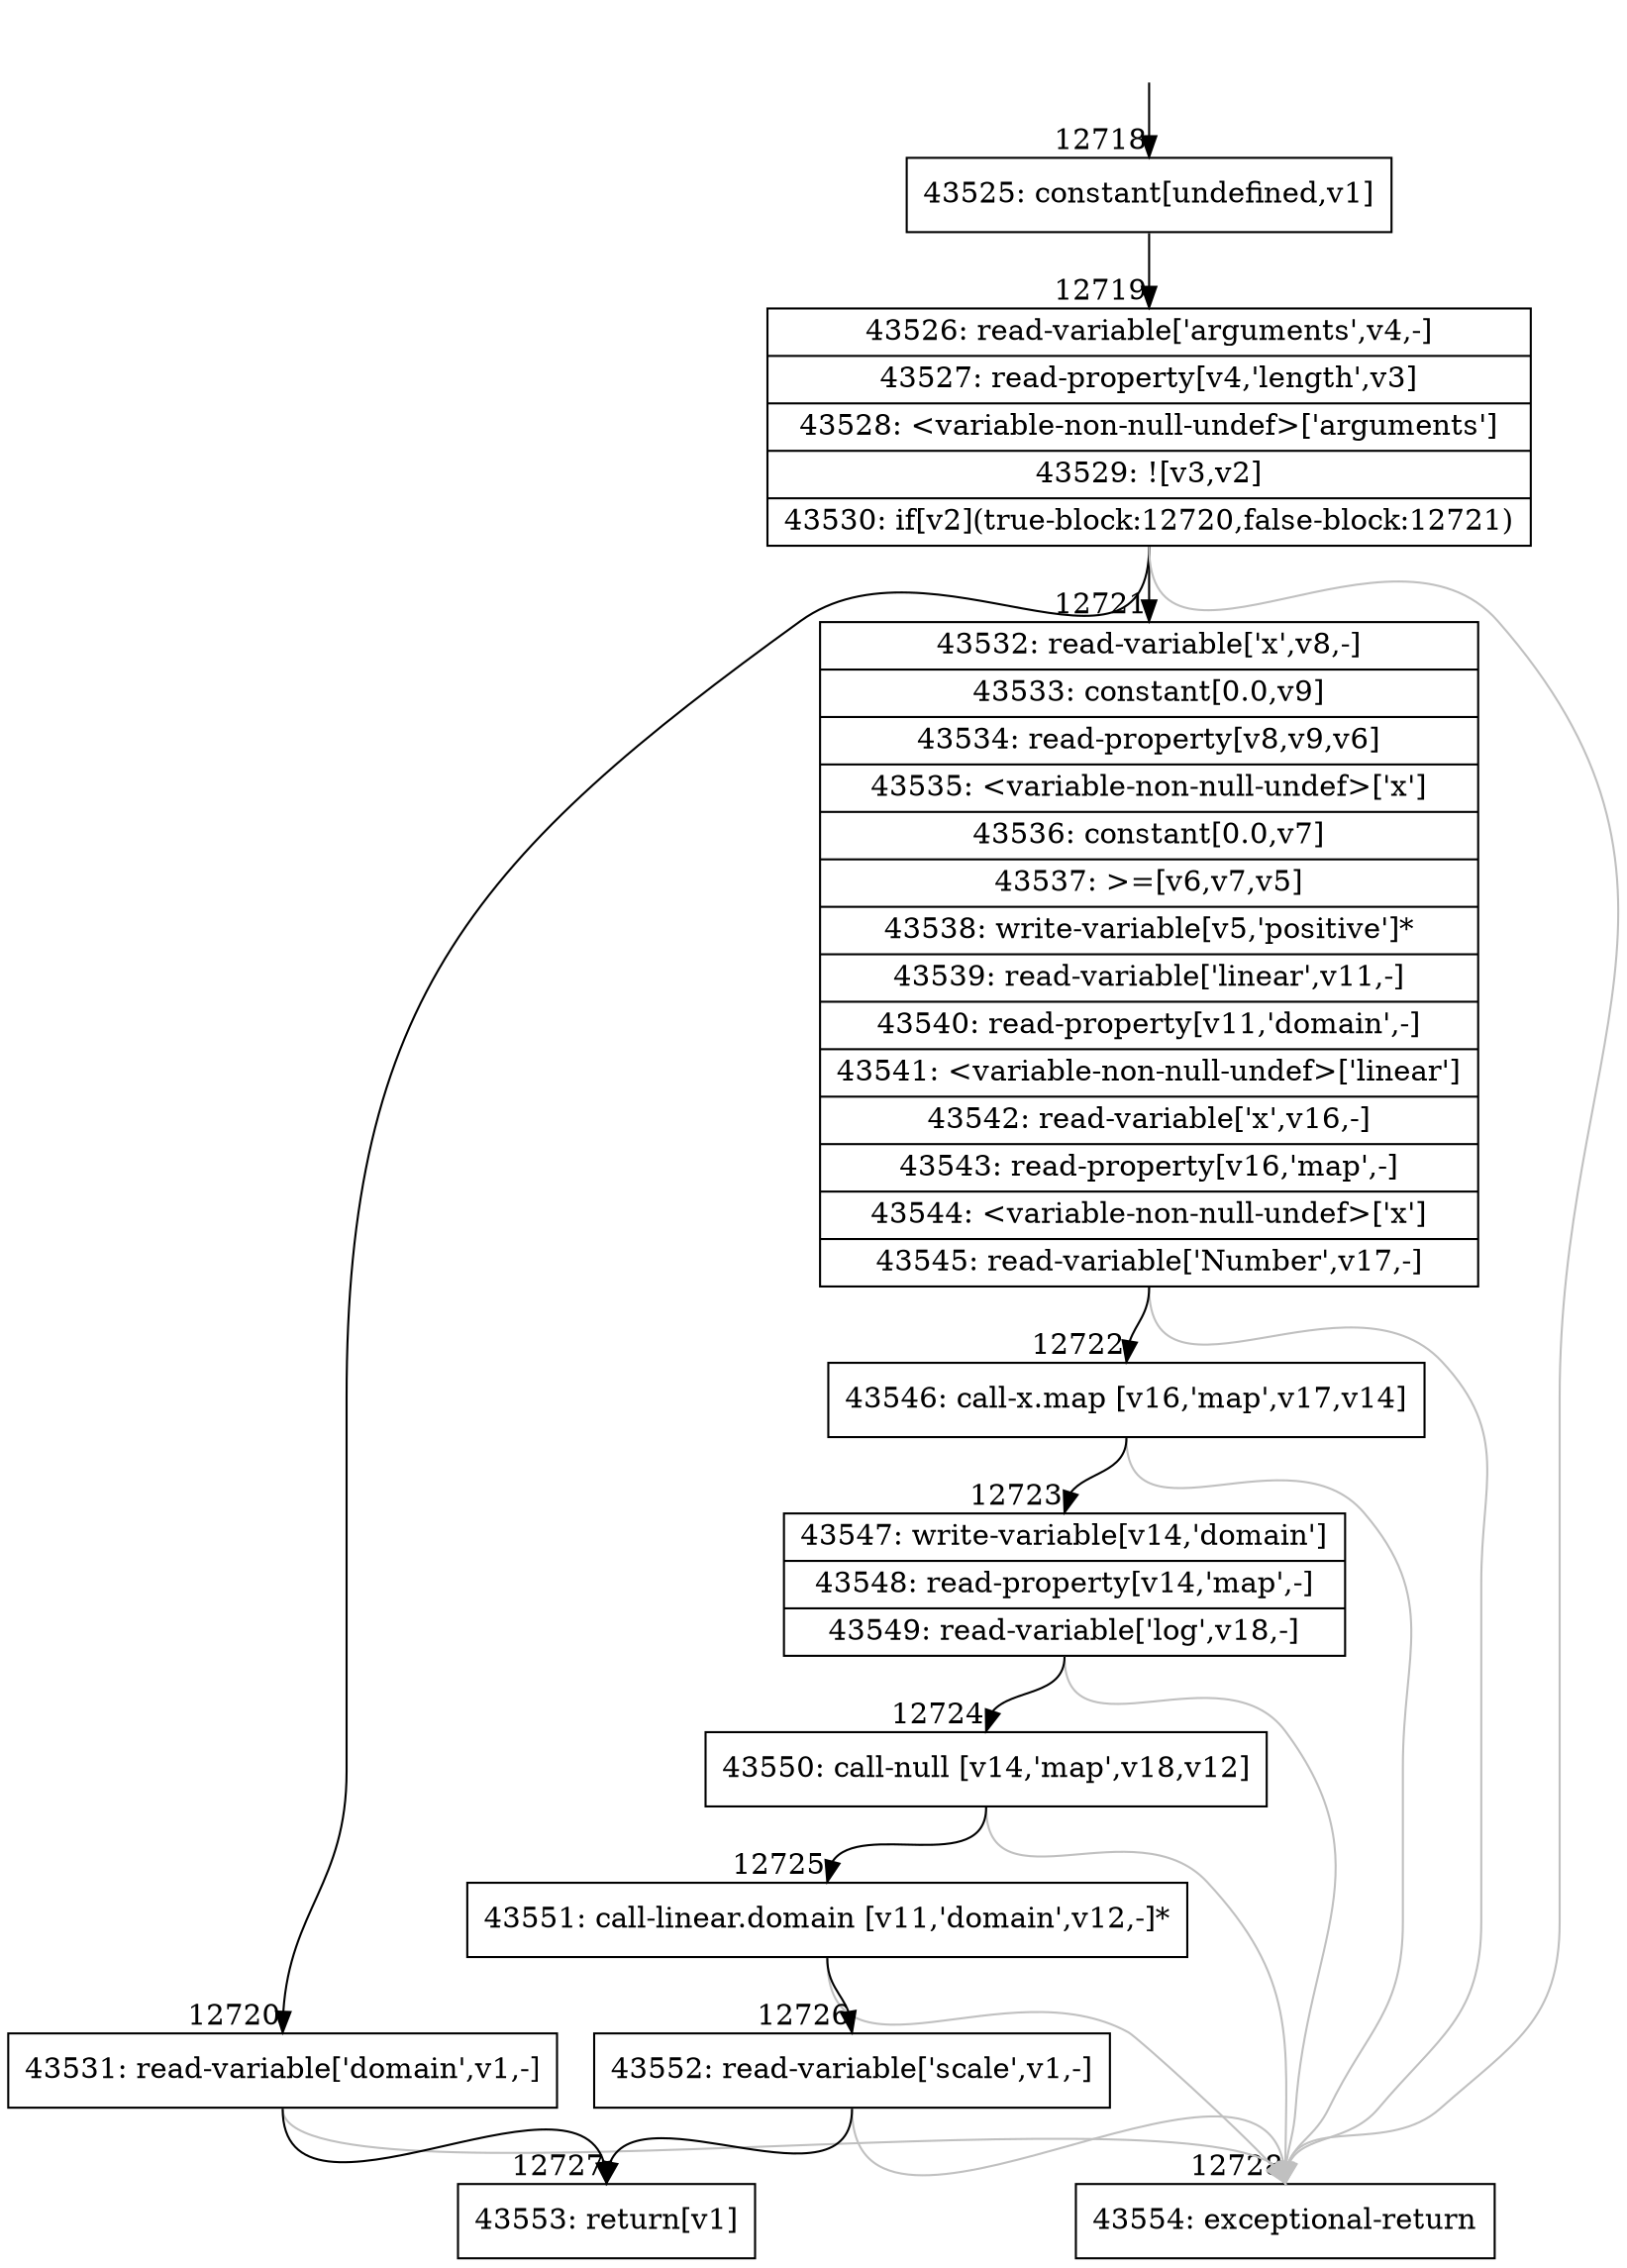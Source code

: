 digraph {
rankdir="TD"
BB_entry1178[shape=none,label=""];
BB_entry1178 -> BB12718 [tailport=s, headport=n, headlabel="    12718"]
BB12718 [shape=record label="{43525: constant[undefined,v1]}" ] 
BB12718 -> BB12719 [tailport=s, headport=n, headlabel="      12719"]
BB12719 [shape=record label="{43526: read-variable['arguments',v4,-]|43527: read-property[v4,'length',v3]|43528: \<variable-non-null-undef\>['arguments']|43529: ![v3,v2]|43530: if[v2](true-block:12720,false-block:12721)}" ] 
BB12719 -> BB12720 [tailport=s, headport=n, headlabel="      12720"]
BB12719 -> BB12721 [tailport=s, headport=n, headlabel="      12721"]
BB12719 -> BB12728 [tailport=s, headport=n, color=gray, headlabel="      12728"]
BB12720 [shape=record label="{43531: read-variable['domain',v1,-]}" ] 
BB12720 -> BB12727 [tailport=s, headport=n, headlabel="      12727"]
BB12720 -> BB12728 [tailport=s, headport=n, color=gray]
BB12721 [shape=record label="{43532: read-variable['x',v8,-]|43533: constant[0.0,v9]|43534: read-property[v8,v9,v6]|43535: \<variable-non-null-undef\>['x']|43536: constant[0.0,v7]|43537: \>=[v6,v7,v5]|43538: write-variable[v5,'positive']*|43539: read-variable['linear',v11,-]|43540: read-property[v11,'domain',-]|43541: \<variable-non-null-undef\>['linear']|43542: read-variable['x',v16,-]|43543: read-property[v16,'map',-]|43544: \<variable-non-null-undef\>['x']|43545: read-variable['Number',v17,-]}" ] 
BB12721 -> BB12722 [tailport=s, headport=n, headlabel="      12722"]
BB12721 -> BB12728 [tailport=s, headport=n, color=gray]
BB12722 [shape=record label="{43546: call-x.map [v16,'map',v17,v14]}" ] 
BB12722 -> BB12723 [tailport=s, headport=n, headlabel="      12723"]
BB12722 -> BB12728 [tailport=s, headport=n, color=gray]
BB12723 [shape=record label="{43547: write-variable[v14,'domain']|43548: read-property[v14,'map',-]|43549: read-variable['log',v18,-]}" ] 
BB12723 -> BB12724 [tailport=s, headport=n, headlabel="      12724"]
BB12723 -> BB12728 [tailport=s, headport=n, color=gray]
BB12724 [shape=record label="{43550: call-null [v14,'map',v18,v12]}" ] 
BB12724 -> BB12725 [tailport=s, headport=n, headlabel="      12725"]
BB12724 -> BB12728 [tailport=s, headport=n, color=gray]
BB12725 [shape=record label="{43551: call-linear.domain [v11,'domain',v12,-]*}" ] 
BB12725 -> BB12726 [tailport=s, headport=n, headlabel="      12726"]
BB12725 -> BB12728 [tailport=s, headport=n, color=gray]
BB12726 [shape=record label="{43552: read-variable['scale',v1,-]}" ] 
BB12726 -> BB12727 [tailport=s, headport=n]
BB12726 -> BB12728 [tailport=s, headport=n, color=gray]
BB12727 [shape=record label="{43553: return[v1]}" ] 
BB12728 [shape=record label="{43554: exceptional-return}" ] 
//#$~ 7610
}
